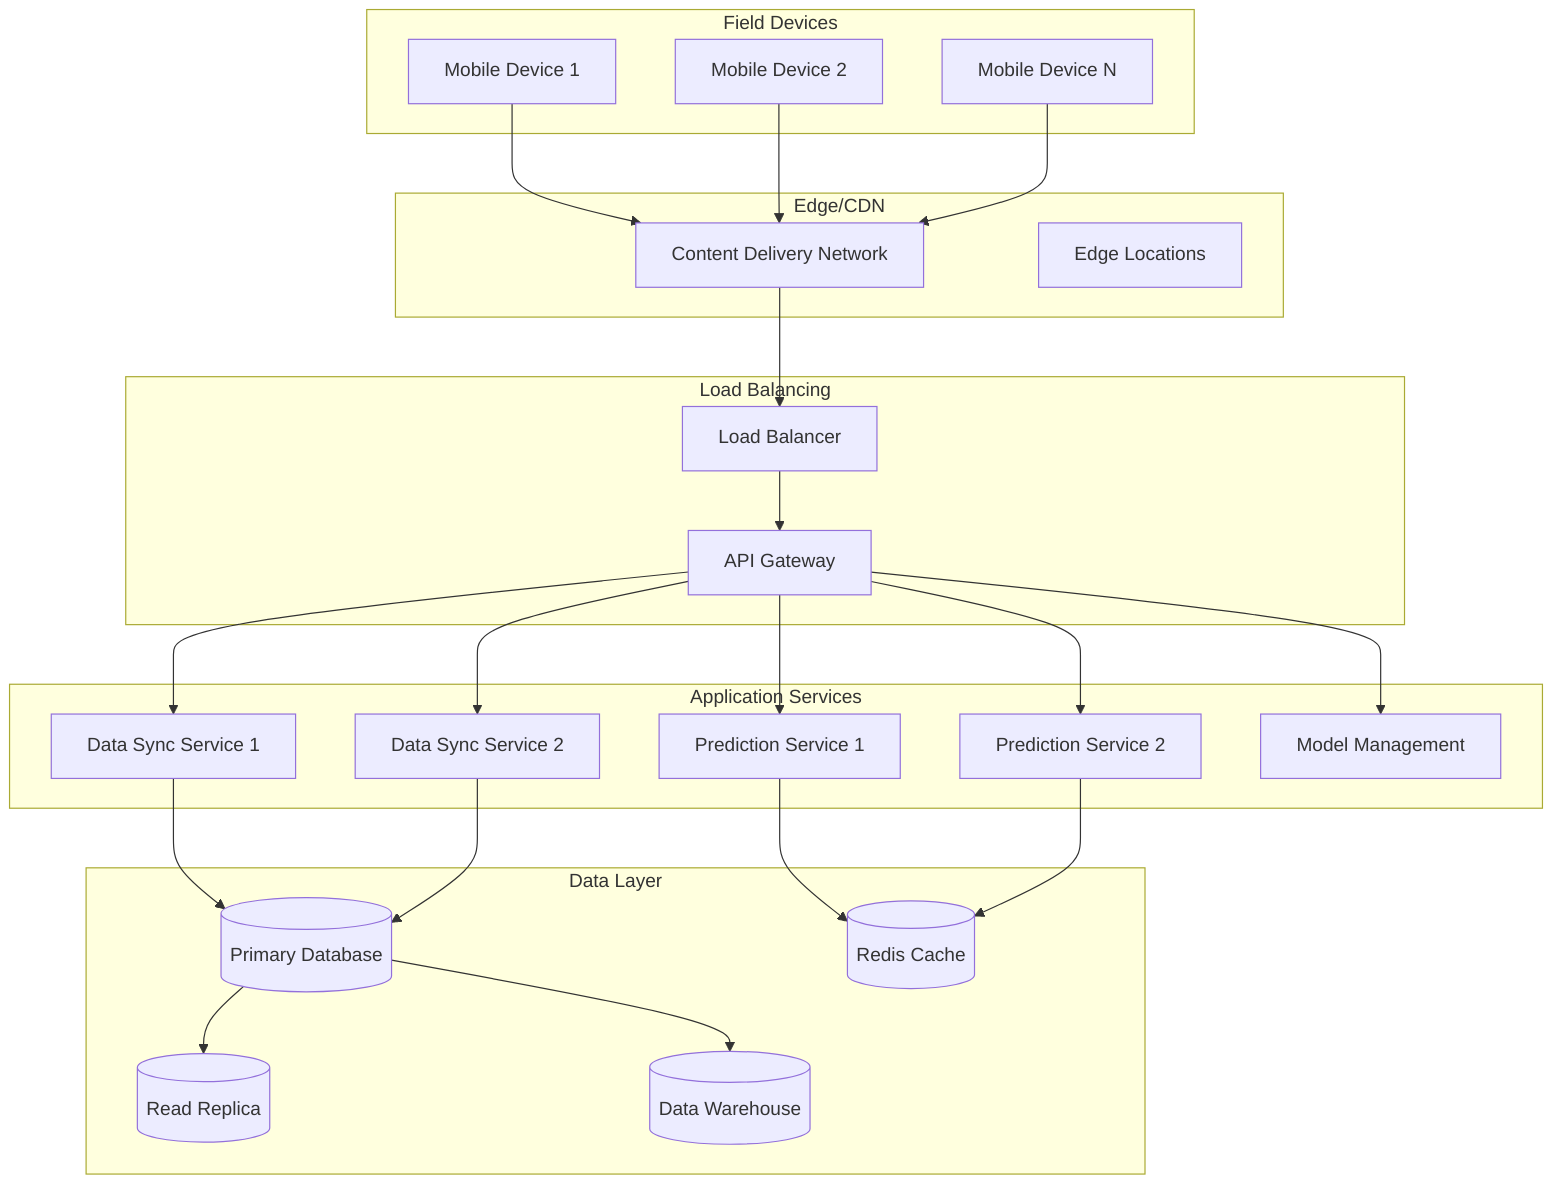 graph TB
    subgraph "Field Devices"
        MD1[Mobile Device 1]
        MD2[Mobile Device 2]
        MDN[Mobile Device N]
    end
    
    subgraph "Edge/CDN"
        CDN[Content Delivery Network]
        EDGE[Edge Locations]
    end
    
    subgraph "Load Balancing"
        LB[Load Balancer]
        AG[API Gateway]
    end
    
    subgraph "Application Services"
        PS1[Prediction Service 1]
        PS2[Prediction Service 2]
        DS1[Data Sync Service 1]
        DS2[Data Sync Service 2]
        MS[Model Management]
    end
    
    subgraph "Data Layer"
        PDB[(Primary Database)]
        RDB[(Read Replica)]
        CACHE[(Redis Cache)]
        DW[(Data Warehouse)]
    end
    
    MD1 --> CDN
    MD2 --> CDN
    MDN --> CDN
    CDN --> LB
    LB --> AG
    AG --> PS1
    AG --> PS2
    AG --> DS1
    AG --> DS2
    AG --> MS
    
    PS1 --> CACHE
    PS2 --> CACHE
    DS1 --> PDB
    DS2 --> PDB
    PDB --> RDB
    PDB --> DW